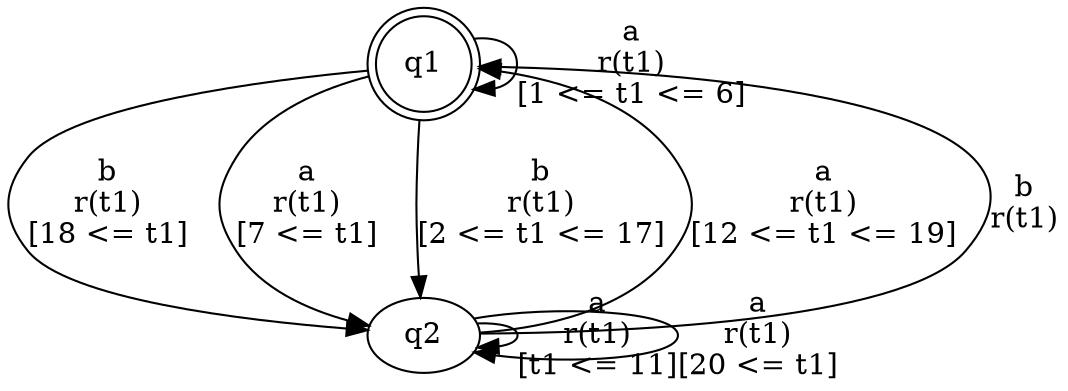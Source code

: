 digraph L {
	qq1[label=q1 shape=doublecircle]
	qq2[label=q2]
	qq1 -> qq2[label="b\nr(t1)\n[18 <= t1]"]
	qq2 -> qq1[label="a\nr(t1)\n[12 <= t1 <= 19]"]
	qq2 -> qq1[label="b\nr(t1)\n"]
	qq2 -> qq2[label="a\nr(t1)\n[t1 <= 11]"]
	qq2 -> qq2[label="a\nr(t1)\n[20 <= t1]"]
	qq1 -> qq2[label="a\nr(t1)\n[7 <= t1]"]
	qq1 -> qq2[label="b\nr(t1)\n[2 <= t1 <= 17]"]
	qq1 -> qq1[label="a\nr(t1)\n[1 <= t1 <= 6]"]
}
